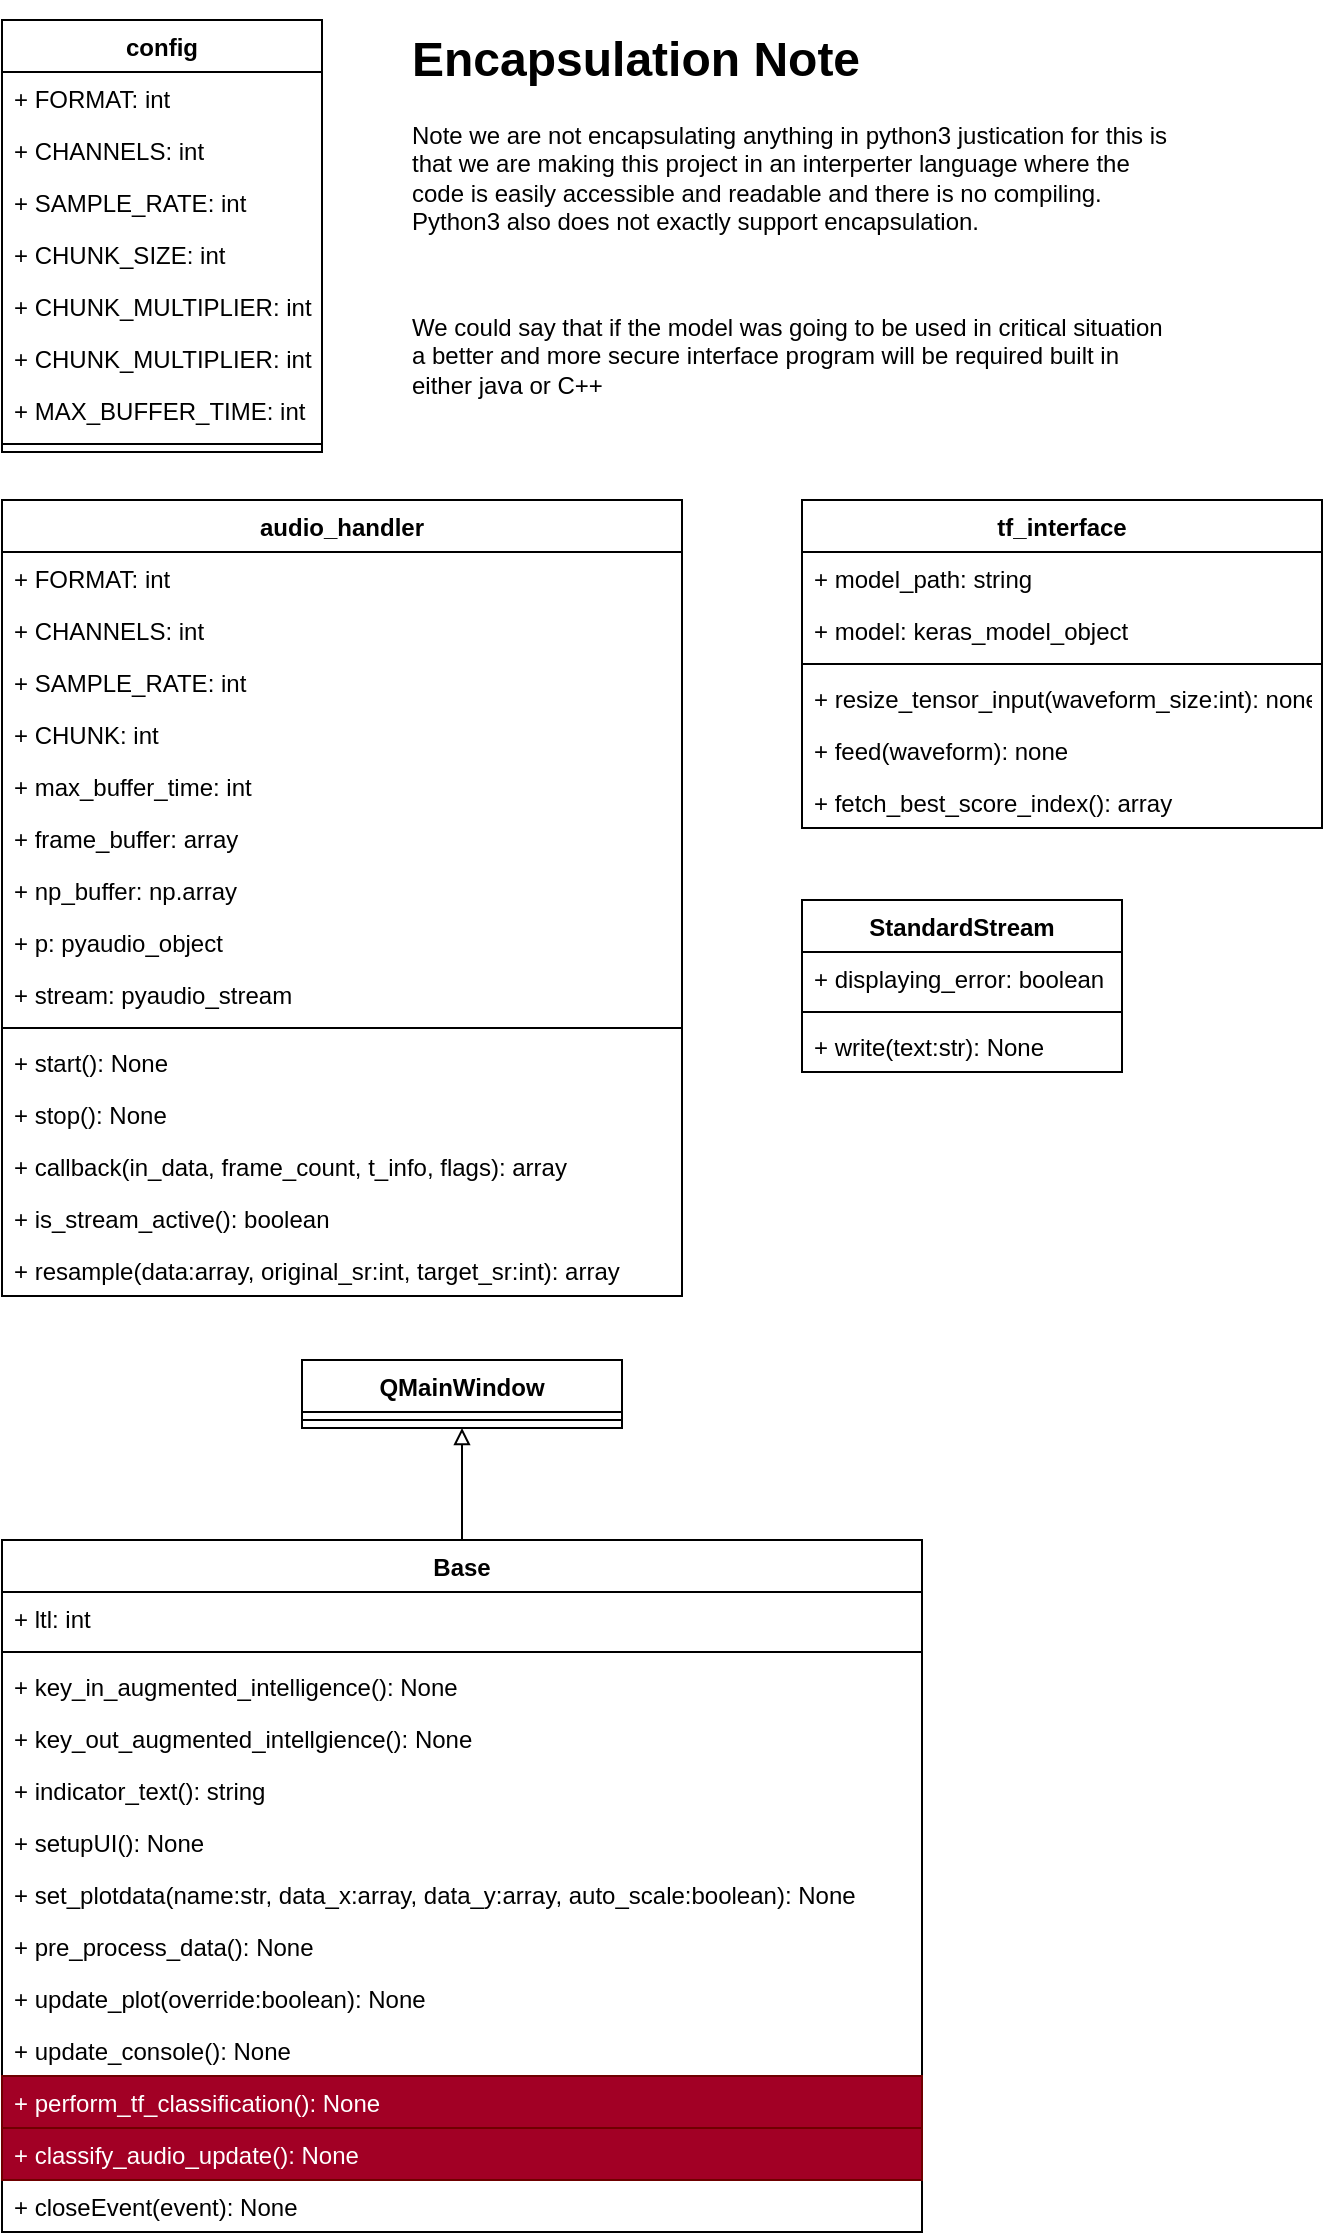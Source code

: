 <mxfile version="15.8.7" type="device"><diagram id="hAkZiWuH4rqjmMXwVpMb" name="Page-1"><mxGraphModel dx="919" dy="1441" grid="1" gridSize="10" guides="1" tooltips="1" connect="1" arrows="1" fold="1" page="1" pageScale="1" pageWidth="827" pageHeight="1169" math="0" shadow="0"><root><mxCell id="0"/><mxCell id="1" parent="0"/><mxCell id="2SkjhpDuQSEyPczHSm-j-1" value="audio_handler" style="swimlane;fontStyle=1;align=center;verticalAlign=top;childLayout=stackLayout;horizontal=1;startSize=26;horizontalStack=0;resizeParent=1;resizeParentMax=0;resizeLast=0;collapsible=1;marginBottom=0;" vertex="1" parent="1"><mxGeometry x="40" y="280" width="340" height="398" as="geometry"/></mxCell><mxCell id="2SkjhpDuQSEyPczHSm-j-2" value="+ FORMAT: int" style="text;strokeColor=none;fillColor=none;align=left;verticalAlign=top;spacingLeft=4;spacingRight=4;overflow=hidden;rotatable=0;points=[[0,0.5],[1,0.5]];portConstraint=eastwest;" vertex="1" parent="2SkjhpDuQSEyPczHSm-j-1"><mxGeometry y="26" width="340" height="26" as="geometry"/></mxCell><mxCell id="2SkjhpDuQSEyPczHSm-j-5" value="+ CHANNELS: int" style="text;strokeColor=none;fillColor=none;align=left;verticalAlign=top;spacingLeft=4;spacingRight=4;overflow=hidden;rotatable=0;points=[[0,0.5],[1,0.5]];portConstraint=eastwest;" vertex="1" parent="2SkjhpDuQSEyPczHSm-j-1"><mxGeometry y="52" width="340" height="26" as="geometry"/></mxCell><mxCell id="2SkjhpDuQSEyPczHSm-j-6" value="+ SAMPLE_RATE: int" style="text;strokeColor=none;fillColor=none;align=left;verticalAlign=top;spacingLeft=4;spacingRight=4;overflow=hidden;rotatable=0;points=[[0,0.5],[1,0.5]];portConstraint=eastwest;" vertex="1" parent="2SkjhpDuQSEyPczHSm-j-1"><mxGeometry y="78" width="340" height="26" as="geometry"/></mxCell><mxCell id="2SkjhpDuQSEyPczHSm-j-7" value="+ CHUNK: int" style="text;strokeColor=none;fillColor=none;align=left;verticalAlign=top;spacingLeft=4;spacingRight=4;overflow=hidden;rotatable=0;points=[[0,0.5],[1,0.5]];portConstraint=eastwest;" vertex="1" parent="2SkjhpDuQSEyPczHSm-j-1"><mxGeometry y="104" width="340" height="26" as="geometry"/></mxCell><mxCell id="2SkjhpDuQSEyPczHSm-j-8" value="+ max_buffer_time: int" style="text;strokeColor=none;fillColor=none;align=left;verticalAlign=top;spacingLeft=4;spacingRight=4;overflow=hidden;rotatable=0;points=[[0,0.5],[1,0.5]];portConstraint=eastwest;" vertex="1" parent="2SkjhpDuQSEyPczHSm-j-1"><mxGeometry y="130" width="340" height="26" as="geometry"/></mxCell><mxCell id="2SkjhpDuQSEyPczHSm-j-9" value="+ frame_buffer: array" style="text;strokeColor=none;fillColor=none;align=left;verticalAlign=top;spacingLeft=4;spacingRight=4;overflow=hidden;rotatable=0;points=[[0,0.5],[1,0.5]];portConstraint=eastwest;" vertex="1" parent="2SkjhpDuQSEyPczHSm-j-1"><mxGeometry y="156" width="340" height="26" as="geometry"/></mxCell><mxCell id="2SkjhpDuQSEyPczHSm-j-10" value="+ np_buffer: np.array" style="text;strokeColor=none;fillColor=none;align=left;verticalAlign=top;spacingLeft=4;spacingRight=4;overflow=hidden;rotatable=0;points=[[0,0.5],[1,0.5]];portConstraint=eastwest;" vertex="1" parent="2SkjhpDuQSEyPczHSm-j-1"><mxGeometry y="182" width="340" height="26" as="geometry"/></mxCell><mxCell id="2SkjhpDuQSEyPczHSm-j-11" value="+ p: pyaudio_object" style="text;strokeColor=none;fillColor=none;align=left;verticalAlign=top;spacingLeft=4;spacingRight=4;overflow=hidden;rotatable=0;points=[[0,0.5],[1,0.5]];portConstraint=eastwest;" vertex="1" parent="2SkjhpDuQSEyPczHSm-j-1"><mxGeometry y="208" width="340" height="26" as="geometry"/></mxCell><mxCell id="2SkjhpDuQSEyPczHSm-j-12" value="+ stream: pyaudio_stream" style="text;strokeColor=none;fillColor=none;align=left;verticalAlign=top;spacingLeft=4;spacingRight=4;overflow=hidden;rotatable=0;points=[[0,0.5],[1,0.5]];portConstraint=eastwest;" vertex="1" parent="2SkjhpDuQSEyPczHSm-j-1"><mxGeometry y="234" width="340" height="26" as="geometry"/></mxCell><mxCell id="2SkjhpDuQSEyPczHSm-j-3" value="" style="line;strokeWidth=1;fillColor=none;align=left;verticalAlign=middle;spacingTop=-1;spacingLeft=3;spacingRight=3;rotatable=0;labelPosition=right;points=[];portConstraint=eastwest;" vertex="1" parent="2SkjhpDuQSEyPczHSm-j-1"><mxGeometry y="260" width="340" height="8" as="geometry"/></mxCell><mxCell id="2SkjhpDuQSEyPczHSm-j-4" value="+ start(): None" style="text;strokeColor=none;fillColor=none;align=left;verticalAlign=top;spacingLeft=4;spacingRight=4;overflow=hidden;rotatable=0;points=[[0,0.5],[1,0.5]];portConstraint=eastwest;" vertex="1" parent="2SkjhpDuQSEyPczHSm-j-1"><mxGeometry y="268" width="340" height="26" as="geometry"/></mxCell><mxCell id="2SkjhpDuQSEyPczHSm-j-13" value="+ stop(): None" style="text;strokeColor=none;fillColor=none;align=left;verticalAlign=top;spacingLeft=4;spacingRight=4;overflow=hidden;rotatable=0;points=[[0,0.5],[1,0.5]];portConstraint=eastwest;" vertex="1" parent="2SkjhpDuQSEyPczHSm-j-1"><mxGeometry y="294" width="340" height="26" as="geometry"/></mxCell><mxCell id="2SkjhpDuQSEyPczHSm-j-14" value="+ callback(in_data, frame_count, t_info, flags): array" style="text;strokeColor=none;fillColor=none;align=left;verticalAlign=top;spacingLeft=4;spacingRight=4;overflow=hidden;rotatable=0;points=[[0,0.5],[1,0.5]];portConstraint=eastwest;" vertex="1" parent="2SkjhpDuQSEyPczHSm-j-1"><mxGeometry y="320" width="340" height="26" as="geometry"/></mxCell><mxCell id="2SkjhpDuQSEyPczHSm-j-15" value="+ is_stream_active(): boolean" style="text;strokeColor=none;fillColor=none;align=left;verticalAlign=top;spacingLeft=4;spacingRight=4;overflow=hidden;rotatable=0;points=[[0,0.5],[1,0.5]];portConstraint=eastwest;" vertex="1" parent="2SkjhpDuQSEyPczHSm-j-1"><mxGeometry y="346" width="340" height="26" as="geometry"/></mxCell><mxCell id="2SkjhpDuQSEyPczHSm-j-16" value="+ resample(data:array, original_sr:int, target_sr:int): array " style="text;strokeColor=none;fillColor=none;align=left;verticalAlign=top;spacingLeft=4;spacingRight=4;overflow=hidden;rotatable=0;points=[[0,0.5],[1,0.5]];portConstraint=eastwest;" vertex="1" parent="2SkjhpDuQSEyPczHSm-j-1"><mxGeometry y="372" width="340" height="26" as="geometry"/></mxCell><mxCell id="2SkjhpDuQSEyPczHSm-j-18" value="tf_interface" style="swimlane;fontStyle=1;align=center;verticalAlign=top;childLayout=stackLayout;horizontal=1;startSize=26;horizontalStack=0;resizeParent=1;resizeParentMax=0;resizeLast=0;collapsible=1;marginBottom=0;" vertex="1" parent="1"><mxGeometry x="440" y="280" width="260" height="164" as="geometry"/></mxCell><mxCell id="2SkjhpDuQSEyPczHSm-j-19" value="+ model_path: string" style="text;strokeColor=none;fillColor=none;align=left;verticalAlign=top;spacingLeft=4;spacingRight=4;overflow=hidden;rotatable=0;points=[[0,0.5],[1,0.5]];portConstraint=eastwest;" vertex="1" parent="2SkjhpDuQSEyPczHSm-j-18"><mxGeometry y="26" width="260" height="26" as="geometry"/></mxCell><mxCell id="2SkjhpDuQSEyPczHSm-j-25" value="+ model: keras_model_object" style="text;strokeColor=none;fillColor=none;align=left;verticalAlign=top;spacingLeft=4;spacingRight=4;overflow=hidden;rotatable=0;points=[[0,0.5],[1,0.5]];portConstraint=eastwest;" vertex="1" parent="2SkjhpDuQSEyPczHSm-j-18"><mxGeometry y="52" width="260" height="26" as="geometry"/></mxCell><mxCell id="2SkjhpDuQSEyPczHSm-j-20" value="" style="line;strokeWidth=1;fillColor=none;align=left;verticalAlign=middle;spacingTop=-1;spacingLeft=3;spacingRight=3;rotatable=0;labelPosition=right;points=[];portConstraint=eastwest;" vertex="1" parent="2SkjhpDuQSEyPczHSm-j-18"><mxGeometry y="78" width="260" height="8" as="geometry"/></mxCell><mxCell id="2SkjhpDuQSEyPczHSm-j-21" value="+ resize_tensor_input(waveform_size:int): none" style="text;strokeColor=none;fillColor=none;align=left;verticalAlign=top;spacingLeft=4;spacingRight=4;overflow=hidden;rotatable=0;points=[[0,0.5],[1,0.5]];portConstraint=eastwest;" vertex="1" parent="2SkjhpDuQSEyPczHSm-j-18"><mxGeometry y="86" width="260" height="26" as="geometry"/></mxCell><mxCell id="2SkjhpDuQSEyPczHSm-j-29" value="+ feed(waveform): none" style="text;strokeColor=none;fillColor=none;align=left;verticalAlign=top;spacingLeft=4;spacingRight=4;overflow=hidden;rotatable=0;points=[[0,0.5],[1,0.5]];portConstraint=eastwest;" vertex="1" parent="2SkjhpDuQSEyPczHSm-j-18"><mxGeometry y="112" width="260" height="26" as="geometry"/></mxCell><mxCell id="2SkjhpDuQSEyPczHSm-j-30" value="+ fetch_best_score_index(): array" style="text;strokeColor=none;fillColor=none;align=left;verticalAlign=top;spacingLeft=4;spacingRight=4;overflow=hidden;rotatable=0;points=[[0,0.5],[1,0.5]];portConstraint=eastwest;" vertex="1" parent="2SkjhpDuQSEyPczHSm-j-18"><mxGeometry y="138" width="260" height="26" as="geometry"/></mxCell><mxCell id="2SkjhpDuQSEyPczHSm-j-32" value="config" style="swimlane;fontStyle=1;align=center;verticalAlign=top;childLayout=stackLayout;horizontal=1;startSize=26;horizontalStack=0;resizeParent=1;resizeParentMax=0;resizeLast=0;collapsible=1;marginBottom=0;" vertex="1" parent="1"><mxGeometry x="40" y="40" width="160" height="216" as="geometry"/></mxCell><mxCell id="2SkjhpDuQSEyPczHSm-j-33" value="+ FORMAT: int" style="text;strokeColor=none;fillColor=none;align=left;verticalAlign=top;spacingLeft=4;spacingRight=4;overflow=hidden;rotatable=0;points=[[0,0.5],[1,0.5]];portConstraint=eastwest;" vertex="1" parent="2SkjhpDuQSEyPczHSm-j-32"><mxGeometry y="26" width="160" height="26" as="geometry"/></mxCell><mxCell id="2SkjhpDuQSEyPczHSm-j-36" value="+ CHANNELS: int" style="text;strokeColor=none;fillColor=none;align=left;verticalAlign=top;spacingLeft=4;spacingRight=4;overflow=hidden;rotatable=0;points=[[0,0.5],[1,0.5]];portConstraint=eastwest;" vertex="1" parent="2SkjhpDuQSEyPczHSm-j-32"><mxGeometry y="52" width="160" height="26" as="geometry"/></mxCell><mxCell id="2SkjhpDuQSEyPczHSm-j-37" value="+ SAMPLE_RATE: int" style="text;strokeColor=none;fillColor=none;align=left;verticalAlign=top;spacingLeft=4;spacingRight=4;overflow=hidden;rotatable=0;points=[[0,0.5],[1,0.5]];portConstraint=eastwest;" vertex="1" parent="2SkjhpDuQSEyPczHSm-j-32"><mxGeometry y="78" width="160" height="26" as="geometry"/></mxCell><mxCell id="2SkjhpDuQSEyPczHSm-j-38" value="+ CHUNK_SIZE: int" style="text;strokeColor=none;fillColor=none;align=left;verticalAlign=top;spacingLeft=4;spacingRight=4;overflow=hidden;rotatable=0;points=[[0,0.5],[1,0.5]];portConstraint=eastwest;" vertex="1" parent="2SkjhpDuQSEyPczHSm-j-32"><mxGeometry y="104" width="160" height="26" as="geometry"/></mxCell><mxCell id="2SkjhpDuQSEyPczHSm-j-39" value="+ CHUNK_MULTIPLIER: int" style="text;strokeColor=none;fillColor=none;align=left;verticalAlign=top;spacingLeft=4;spacingRight=4;overflow=hidden;rotatable=0;points=[[0,0.5],[1,0.5]];portConstraint=eastwest;" vertex="1" parent="2SkjhpDuQSEyPczHSm-j-32"><mxGeometry y="130" width="160" height="26" as="geometry"/></mxCell><mxCell id="2SkjhpDuQSEyPczHSm-j-40" value="+ CHUNK_MULTIPLIER: int" style="text;strokeColor=none;fillColor=none;align=left;verticalAlign=top;spacingLeft=4;spacingRight=4;overflow=hidden;rotatable=0;points=[[0,0.5],[1,0.5]];portConstraint=eastwest;" vertex="1" parent="2SkjhpDuQSEyPczHSm-j-32"><mxGeometry y="156" width="160" height="26" as="geometry"/></mxCell><mxCell id="2SkjhpDuQSEyPczHSm-j-41" value="+ MAX_BUFFER_TIME: int" style="text;strokeColor=none;fillColor=none;align=left;verticalAlign=top;spacingLeft=4;spacingRight=4;overflow=hidden;rotatable=0;points=[[0,0.5],[1,0.5]];portConstraint=eastwest;" vertex="1" parent="2SkjhpDuQSEyPczHSm-j-32"><mxGeometry y="182" width="160" height="26" as="geometry"/></mxCell><mxCell id="2SkjhpDuQSEyPczHSm-j-34" value="" style="line;strokeWidth=1;fillColor=none;align=left;verticalAlign=middle;spacingTop=-1;spacingLeft=3;spacingRight=3;rotatable=0;labelPosition=right;points=[];portConstraint=eastwest;" vertex="1" parent="2SkjhpDuQSEyPczHSm-j-32"><mxGeometry y="208" width="160" height="8" as="geometry"/></mxCell><mxCell id="2SkjhpDuQSEyPczHSm-j-42" value="&lt;h1&gt;Encapsulation Note&lt;/h1&gt;&lt;p&gt;Note we are not encapsulating anything in python3 justication for this is that we are making this project in an interperter language where the code is easily accessible and readable and there is no compiling. Python3 also does not exactly support encapsulation.&lt;/p&gt;&lt;p&gt;&lt;br&gt;&lt;/p&gt;&lt;p&gt;We could say that if the model was going to be used in critical situation a better and more secure interface program will be required built in either java or C++&lt;/p&gt;" style="text;html=1;strokeColor=none;fillColor=none;spacing=5;spacingTop=-20;whiteSpace=wrap;overflow=hidden;rounded=0;" vertex="1" parent="1"><mxGeometry x="240" y="40" width="390" height="215" as="geometry"/></mxCell><mxCell id="2SkjhpDuQSEyPczHSm-j-51" style="rounded=0;orthogonalLoop=1;jettySize=auto;html=1;exitX=0.5;exitY=0;exitDx=0;exitDy=0;entryX=0.5;entryY=1;entryDx=0;entryDy=0;endArrow=block;endFill=0;" edge="1" parent="1" source="2SkjhpDuQSEyPczHSm-j-43" target="2SkjhpDuQSEyPczHSm-j-47"><mxGeometry relative="1" as="geometry"><mxPoint x="140" y="780" as="targetPoint"/></mxGeometry></mxCell><mxCell id="2SkjhpDuQSEyPczHSm-j-43" value="Base" style="swimlane;fontStyle=1;align=center;verticalAlign=top;childLayout=stackLayout;horizontal=1;startSize=26;horizontalStack=0;resizeParent=1;resizeParentMax=0;resizeLast=0;collapsible=1;marginBottom=0;" vertex="1" parent="1"><mxGeometry x="40" y="800" width="460" height="346" as="geometry"/></mxCell><mxCell id="2SkjhpDuQSEyPczHSm-j-44" value="+ ltl: int" style="text;strokeColor=none;fillColor=none;align=left;verticalAlign=top;spacingLeft=4;spacingRight=4;overflow=hidden;rotatable=0;points=[[0,0.5],[1,0.5]];portConstraint=eastwest;" vertex="1" parent="2SkjhpDuQSEyPczHSm-j-43"><mxGeometry y="26" width="460" height="26" as="geometry"/></mxCell><mxCell id="2SkjhpDuQSEyPczHSm-j-45" value="" style="line;strokeWidth=1;fillColor=none;align=left;verticalAlign=middle;spacingTop=-1;spacingLeft=3;spacingRight=3;rotatable=0;labelPosition=right;points=[];portConstraint=eastwest;" vertex="1" parent="2SkjhpDuQSEyPczHSm-j-43"><mxGeometry y="52" width="460" height="8" as="geometry"/></mxCell><mxCell id="2SkjhpDuQSEyPczHSm-j-46" value="+ key_in_augmented_intelligence(): None" style="text;strokeColor=none;fillColor=none;align=left;verticalAlign=top;spacingLeft=4;spacingRight=4;overflow=hidden;rotatable=0;points=[[0,0.5],[1,0.5]];portConstraint=eastwest;" vertex="1" parent="2SkjhpDuQSEyPczHSm-j-43"><mxGeometry y="60" width="460" height="26" as="geometry"/></mxCell><mxCell id="2SkjhpDuQSEyPczHSm-j-62" value="+ key_out_augmented_intellgience(): None" style="text;strokeColor=none;fillColor=none;align=left;verticalAlign=top;spacingLeft=4;spacingRight=4;overflow=hidden;rotatable=0;points=[[0,0.5],[1,0.5]];portConstraint=eastwest;" vertex="1" parent="2SkjhpDuQSEyPczHSm-j-43"><mxGeometry y="86" width="460" height="26" as="geometry"/></mxCell><mxCell id="2SkjhpDuQSEyPczHSm-j-63" value="+ indicator_text(): string" style="text;strokeColor=none;fillColor=none;align=left;verticalAlign=top;spacingLeft=4;spacingRight=4;overflow=hidden;rotatable=0;points=[[0,0.5],[1,0.5]];portConstraint=eastwest;" vertex="1" parent="2SkjhpDuQSEyPczHSm-j-43"><mxGeometry y="112" width="460" height="26" as="geometry"/></mxCell><mxCell id="2SkjhpDuQSEyPczHSm-j-64" value="+ setupUI(): None" style="text;strokeColor=none;fillColor=none;align=left;verticalAlign=top;spacingLeft=4;spacingRight=4;overflow=hidden;rotatable=0;points=[[0,0.5],[1,0.5]];portConstraint=eastwest;" vertex="1" parent="2SkjhpDuQSEyPczHSm-j-43"><mxGeometry y="138" width="460" height="26" as="geometry"/></mxCell><mxCell id="2SkjhpDuQSEyPczHSm-j-65" value="+ set_plotdata(name:str, data_x:array, data_y:array, auto_scale:boolean): None" style="text;strokeColor=none;fillColor=none;align=left;verticalAlign=top;spacingLeft=4;spacingRight=4;overflow=hidden;rotatable=0;points=[[0,0.5],[1,0.5]];portConstraint=eastwest;" vertex="1" parent="2SkjhpDuQSEyPczHSm-j-43"><mxGeometry y="164" width="460" height="26" as="geometry"/></mxCell><mxCell id="2SkjhpDuQSEyPczHSm-j-66" value="+ pre_process_data(): None" style="text;strokeColor=none;fillColor=none;align=left;verticalAlign=top;spacingLeft=4;spacingRight=4;overflow=hidden;rotatable=0;points=[[0,0.5],[1,0.5]];portConstraint=eastwest;" vertex="1" parent="2SkjhpDuQSEyPczHSm-j-43"><mxGeometry y="190" width="460" height="26" as="geometry"/></mxCell><mxCell id="2SkjhpDuQSEyPczHSm-j-68" value="+ update_plot(override:boolean): None" style="text;strokeColor=none;fillColor=none;align=left;verticalAlign=top;spacingLeft=4;spacingRight=4;overflow=hidden;rotatable=0;points=[[0,0.5],[1,0.5]];portConstraint=eastwest;" vertex="1" parent="2SkjhpDuQSEyPczHSm-j-43"><mxGeometry y="216" width="460" height="26" as="geometry"/></mxCell><mxCell id="2SkjhpDuQSEyPczHSm-j-67" value="+ update_console(): None" style="text;strokeColor=none;fillColor=none;align=left;verticalAlign=top;spacingLeft=4;spacingRight=4;overflow=hidden;rotatable=0;points=[[0,0.5],[1,0.5]];portConstraint=eastwest;" vertex="1" parent="2SkjhpDuQSEyPczHSm-j-43"><mxGeometry y="242" width="460" height="26" as="geometry"/></mxCell><mxCell id="2SkjhpDuQSEyPczHSm-j-69" value="+ perform_tf_classification(): None" style="text;strokeColor=#6F0000;fillColor=#a20025;align=left;verticalAlign=top;spacingLeft=4;spacingRight=4;overflow=hidden;rotatable=0;points=[[0,0.5],[1,0.5]];portConstraint=eastwest;fontColor=#ffffff;" vertex="1" parent="2SkjhpDuQSEyPczHSm-j-43"><mxGeometry y="268" width="460" height="26" as="geometry"/></mxCell><mxCell id="2SkjhpDuQSEyPczHSm-j-70" value="+ classify_audio_update(): None" style="text;strokeColor=#6F0000;fillColor=#a20025;align=left;verticalAlign=top;spacingLeft=4;spacingRight=4;overflow=hidden;rotatable=0;points=[[0,0.5],[1,0.5]];portConstraint=eastwest;fontColor=#ffffff;" vertex="1" parent="2SkjhpDuQSEyPczHSm-j-43"><mxGeometry y="294" width="460" height="26" as="geometry"/></mxCell><mxCell id="2SkjhpDuQSEyPczHSm-j-71" value="+ closeEvent(event): None" style="text;strokeColor=none;fillColor=none;align=left;verticalAlign=top;spacingLeft=4;spacingRight=4;overflow=hidden;rotatable=0;points=[[0,0.5],[1,0.5]];portConstraint=eastwest;" vertex="1" parent="2SkjhpDuQSEyPczHSm-j-43"><mxGeometry y="320" width="460" height="26" as="geometry"/></mxCell><mxCell id="2SkjhpDuQSEyPczHSm-j-47" value="QMainWindow" style="swimlane;fontStyle=1;align=center;verticalAlign=top;childLayout=stackLayout;horizontal=1;startSize=26;horizontalStack=0;resizeParent=1;resizeParentMax=0;resizeLast=0;collapsible=1;marginBottom=0;" vertex="1" parent="1"><mxGeometry x="190" y="710" width="160" height="34" as="geometry"/></mxCell><mxCell id="2SkjhpDuQSEyPczHSm-j-49" value="" style="line;strokeWidth=1;fillColor=none;align=left;verticalAlign=middle;spacingTop=-1;spacingLeft=3;spacingRight=3;rotatable=0;labelPosition=right;points=[];portConstraint=eastwest;" vertex="1" parent="2SkjhpDuQSEyPczHSm-j-47"><mxGeometry y="26" width="160" height="8" as="geometry"/></mxCell><mxCell id="2SkjhpDuQSEyPczHSm-j-74" value="StandardStream" style="swimlane;fontStyle=1;align=center;verticalAlign=top;childLayout=stackLayout;horizontal=1;startSize=26;horizontalStack=0;resizeParent=1;resizeParentMax=0;resizeLast=0;collapsible=1;marginBottom=0;" vertex="1" parent="1"><mxGeometry x="440" y="480" width="160" height="86" as="geometry"/></mxCell><mxCell id="2SkjhpDuQSEyPczHSm-j-75" value="+ displaying_error: boolean" style="text;strokeColor=none;fillColor=none;align=left;verticalAlign=top;spacingLeft=4;spacingRight=4;overflow=hidden;rotatable=0;points=[[0,0.5],[1,0.5]];portConstraint=eastwest;" vertex="1" parent="2SkjhpDuQSEyPczHSm-j-74"><mxGeometry y="26" width="160" height="26" as="geometry"/></mxCell><mxCell id="2SkjhpDuQSEyPczHSm-j-76" value="" style="line;strokeWidth=1;fillColor=none;align=left;verticalAlign=middle;spacingTop=-1;spacingLeft=3;spacingRight=3;rotatable=0;labelPosition=right;points=[];portConstraint=eastwest;" vertex="1" parent="2SkjhpDuQSEyPczHSm-j-74"><mxGeometry y="52" width="160" height="8" as="geometry"/></mxCell><mxCell id="2SkjhpDuQSEyPczHSm-j-77" value="+ write(text:str): None" style="text;strokeColor=none;fillColor=none;align=left;verticalAlign=top;spacingLeft=4;spacingRight=4;overflow=hidden;rotatable=0;points=[[0,0.5],[1,0.5]];portConstraint=eastwest;" vertex="1" parent="2SkjhpDuQSEyPczHSm-j-74"><mxGeometry y="60" width="160" height="26" as="geometry"/></mxCell></root></mxGraphModel></diagram></mxfile>